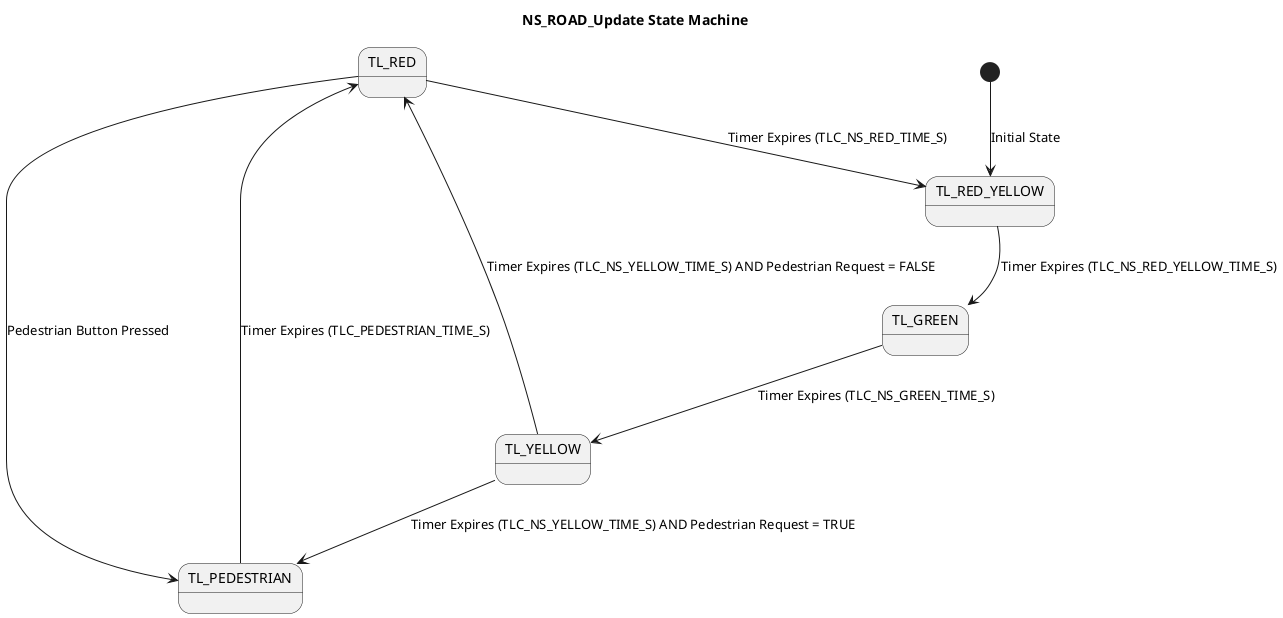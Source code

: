 @startuml
title NS_ROAD_Update State Machine

state "TL_RED" as NS_RED
state "TL_YELLOW" as NS_YELLOW
state "TL_RED_YELLOW" as NS_RED_YELLOW
state "TL_GREEN" as NS_GREEN
state "TL_PEDESTRIAN" as NS_PEDESTRIAN

[*] --> NS_RED_YELLOW : Initial State

NS_RED_YELLOW --> NS_GREEN : Timer Expires (TLC_NS_RED_YELLOW_TIME_S)
NS_GREEN --> NS_YELLOW : Timer Expires (TLC_NS_GREEN_TIME_S)
NS_YELLOW --> NS_RED : Timer Expires (TLC_NS_YELLOW_TIME_S) AND Pedestrian Request = FALSE
NS_YELLOW --> NS_PEDESTRIAN : Timer Expires (TLC_NS_YELLOW_TIME_S) AND Pedestrian Request = TRUE
NS_RED --> NS_RED_YELLOW : Timer Expires (TLC_NS_RED_TIME_S)
NS_RED --> NS_PEDESTRIAN : Pedestrian Button Pressed
NS_PEDESTRIAN --> NS_RED : Timer Expires (TLC_PEDESTRIAN_TIME_S)

@enduml